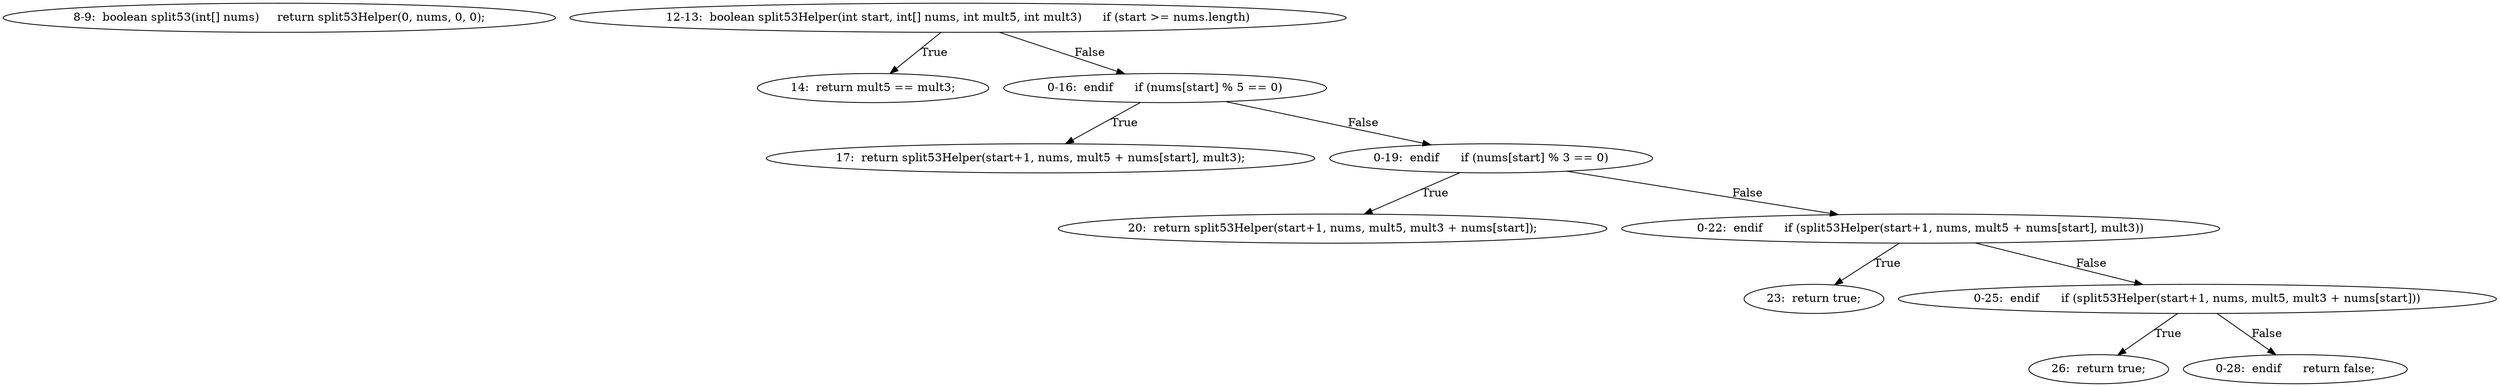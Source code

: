 digraph result_test { 
// graph-vertices
  a1  [label="8-9:  boolean split53(int[] nums)	return split53Helper(0, nums, 0, 0);"]; 
  a2  [label="12-13:  boolean split53Helper(int start, int[] nums, int mult5, int mult3)	if (start >= nums.length)"]; 
  4  [label="14:  return mult5 == mult3;"]; 
  a3  [label="0-16:  endif	if (nums[start] % 5 == 0)"]; 
  7  [label="17:  return split53Helper(start+1, nums, mult5 + nums[start], mult3);"]; 
  a4  [label="0-19:  endif	if (nums[start] % 3 == 0)"]; 
  10  [label="20:  return split53Helper(start+1, nums, mult5, mult3 + nums[start]);"]; 
  a5  [label="0-22:  endif	if (split53Helper(start+1, nums, mult5 + nums[start], mult3))"]; 
  13  [label="23:  return true;"]; 
  a6  [label="0-25:  endif	if (split53Helper(start+1, nums, mult5, mult3 + nums[start]))"]; 
  16  [label="26:  return true;"]; 
  a7  [label="0-28:  endif	return false;"]; 
// graph-edges
  a2 -> 4  [label="True"]; 
  a2 -> a3  [label="False"]; 
  a3 -> 7  [label="True"]; 
  a3 -> a4  [label="False"]; 
  a4 -> 10  [label="True"]; 
  a4 -> a5  [label="False"]; 
  a5 -> 13  [label="True"]; 
  a5 -> a6  [label="False"]; 
  a6 -> 16  [label="True"]; 
  a6 -> a7  [label="False"]; 
}